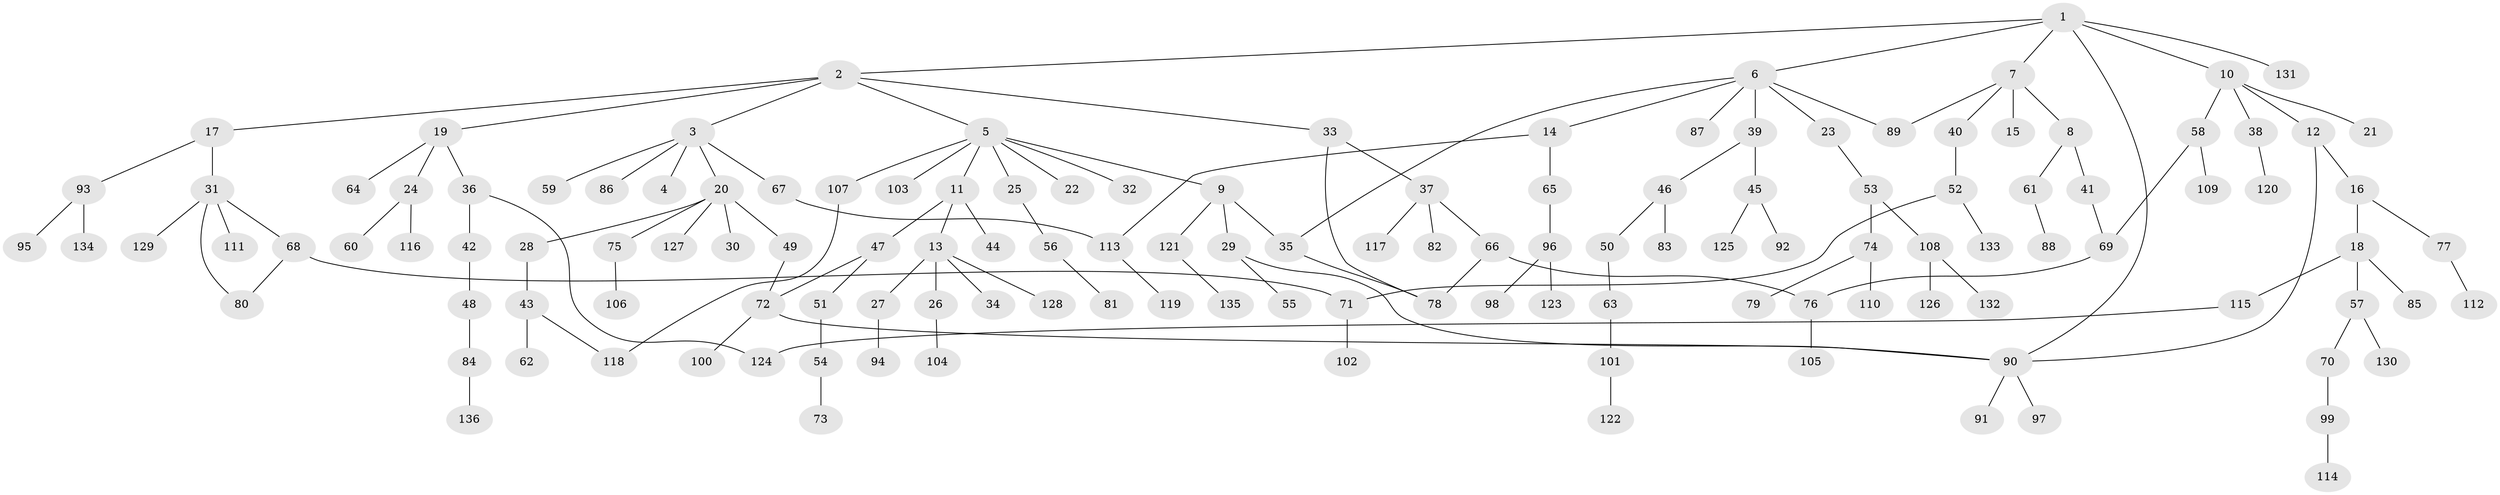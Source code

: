 // coarse degree distribution, {1: 0.5735294117647058, 2: 0.25, 4: 0.08823529411764706, 22: 0.014705882352941176, 7: 0.014705882352941176, 5: 0.029411764705882353, 6: 0.014705882352941176, 8: 0.014705882352941176}
// Generated by graph-tools (version 1.1) at 2025/45/03/04/25 21:45:37]
// undirected, 136 vertices, 150 edges
graph export_dot {
graph [start="1"]
  node [color=gray90,style=filled];
  1;
  2;
  3;
  4;
  5;
  6;
  7;
  8;
  9;
  10;
  11;
  12;
  13;
  14;
  15;
  16;
  17;
  18;
  19;
  20;
  21;
  22;
  23;
  24;
  25;
  26;
  27;
  28;
  29;
  30;
  31;
  32;
  33;
  34;
  35;
  36;
  37;
  38;
  39;
  40;
  41;
  42;
  43;
  44;
  45;
  46;
  47;
  48;
  49;
  50;
  51;
  52;
  53;
  54;
  55;
  56;
  57;
  58;
  59;
  60;
  61;
  62;
  63;
  64;
  65;
  66;
  67;
  68;
  69;
  70;
  71;
  72;
  73;
  74;
  75;
  76;
  77;
  78;
  79;
  80;
  81;
  82;
  83;
  84;
  85;
  86;
  87;
  88;
  89;
  90;
  91;
  92;
  93;
  94;
  95;
  96;
  97;
  98;
  99;
  100;
  101;
  102;
  103;
  104;
  105;
  106;
  107;
  108;
  109;
  110;
  111;
  112;
  113;
  114;
  115;
  116;
  117;
  118;
  119;
  120;
  121;
  122;
  123;
  124;
  125;
  126;
  127;
  128;
  129;
  130;
  131;
  132;
  133;
  134;
  135;
  136;
  1 -- 2;
  1 -- 6;
  1 -- 7;
  1 -- 10;
  1 -- 131;
  1 -- 90;
  2 -- 3;
  2 -- 5;
  2 -- 17;
  2 -- 19;
  2 -- 33;
  3 -- 4;
  3 -- 20;
  3 -- 59;
  3 -- 67;
  3 -- 86;
  5 -- 9;
  5 -- 11;
  5 -- 22;
  5 -- 25;
  5 -- 32;
  5 -- 103;
  5 -- 107;
  6 -- 14;
  6 -- 23;
  6 -- 39;
  6 -- 87;
  6 -- 89;
  6 -- 35;
  7 -- 8;
  7 -- 15;
  7 -- 40;
  7 -- 89;
  8 -- 41;
  8 -- 61;
  9 -- 29;
  9 -- 35;
  9 -- 121;
  10 -- 12;
  10 -- 21;
  10 -- 38;
  10 -- 58;
  11 -- 13;
  11 -- 44;
  11 -- 47;
  12 -- 16;
  12 -- 90;
  13 -- 26;
  13 -- 27;
  13 -- 34;
  13 -- 128;
  14 -- 65;
  14 -- 113;
  16 -- 18;
  16 -- 77;
  17 -- 31;
  17 -- 93;
  18 -- 57;
  18 -- 85;
  18 -- 115;
  19 -- 24;
  19 -- 36;
  19 -- 64;
  20 -- 28;
  20 -- 30;
  20 -- 49;
  20 -- 75;
  20 -- 127;
  23 -- 53;
  24 -- 60;
  24 -- 116;
  25 -- 56;
  26 -- 104;
  27 -- 94;
  28 -- 43;
  29 -- 55;
  29 -- 90;
  31 -- 68;
  31 -- 80;
  31 -- 111;
  31 -- 129;
  33 -- 37;
  33 -- 78;
  35 -- 78;
  36 -- 42;
  36 -- 124;
  37 -- 66;
  37 -- 82;
  37 -- 117;
  38 -- 120;
  39 -- 45;
  39 -- 46;
  40 -- 52;
  41 -- 69;
  42 -- 48;
  43 -- 62;
  43 -- 118;
  45 -- 92;
  45 -- 125;
  46 -- 50;
  46 -- 83;
  47 -- 51;
  47 -- 72;
  48 -- 84;
  49 -- 72;
  50 -- 63;
  51 -- 54;
  52 -- 133;
  52 -- 71;
  53 -- 74;
  53 -- 108;
  54 -- 73;
  56 -- 81;
  57 -- 70;
  57 -- 130;
  58 -- 69;
  58 -- 109;
  61 -- 88;
  63 -- 101;
  65 -- 96;
  66 -- 76;
  66 -- 78;
  67 -- 113;
  68 -- 71;
  68 -- 80;
  69 -- 76;
  70 -- 99;
  71 -- 102;
  72 -- 100;
  72 -- 90;
  74 -- 79;
  74 -- 110;
  75 -- 106;
  76 -- 105;
  77 -- 112;
  84 -- 136;
  90 -- 91;
  90 -- 97;
  93 -- 95;
  93 -- 134;
  96 -- 98;
  96 -- 123;
  99 -- 114;
  101 -- 122;
  107 -- 118;
  108 -- 126;
  108 -- 132;
  113 -- 119;
  115 -- 124;
  121 -- 135;
}
